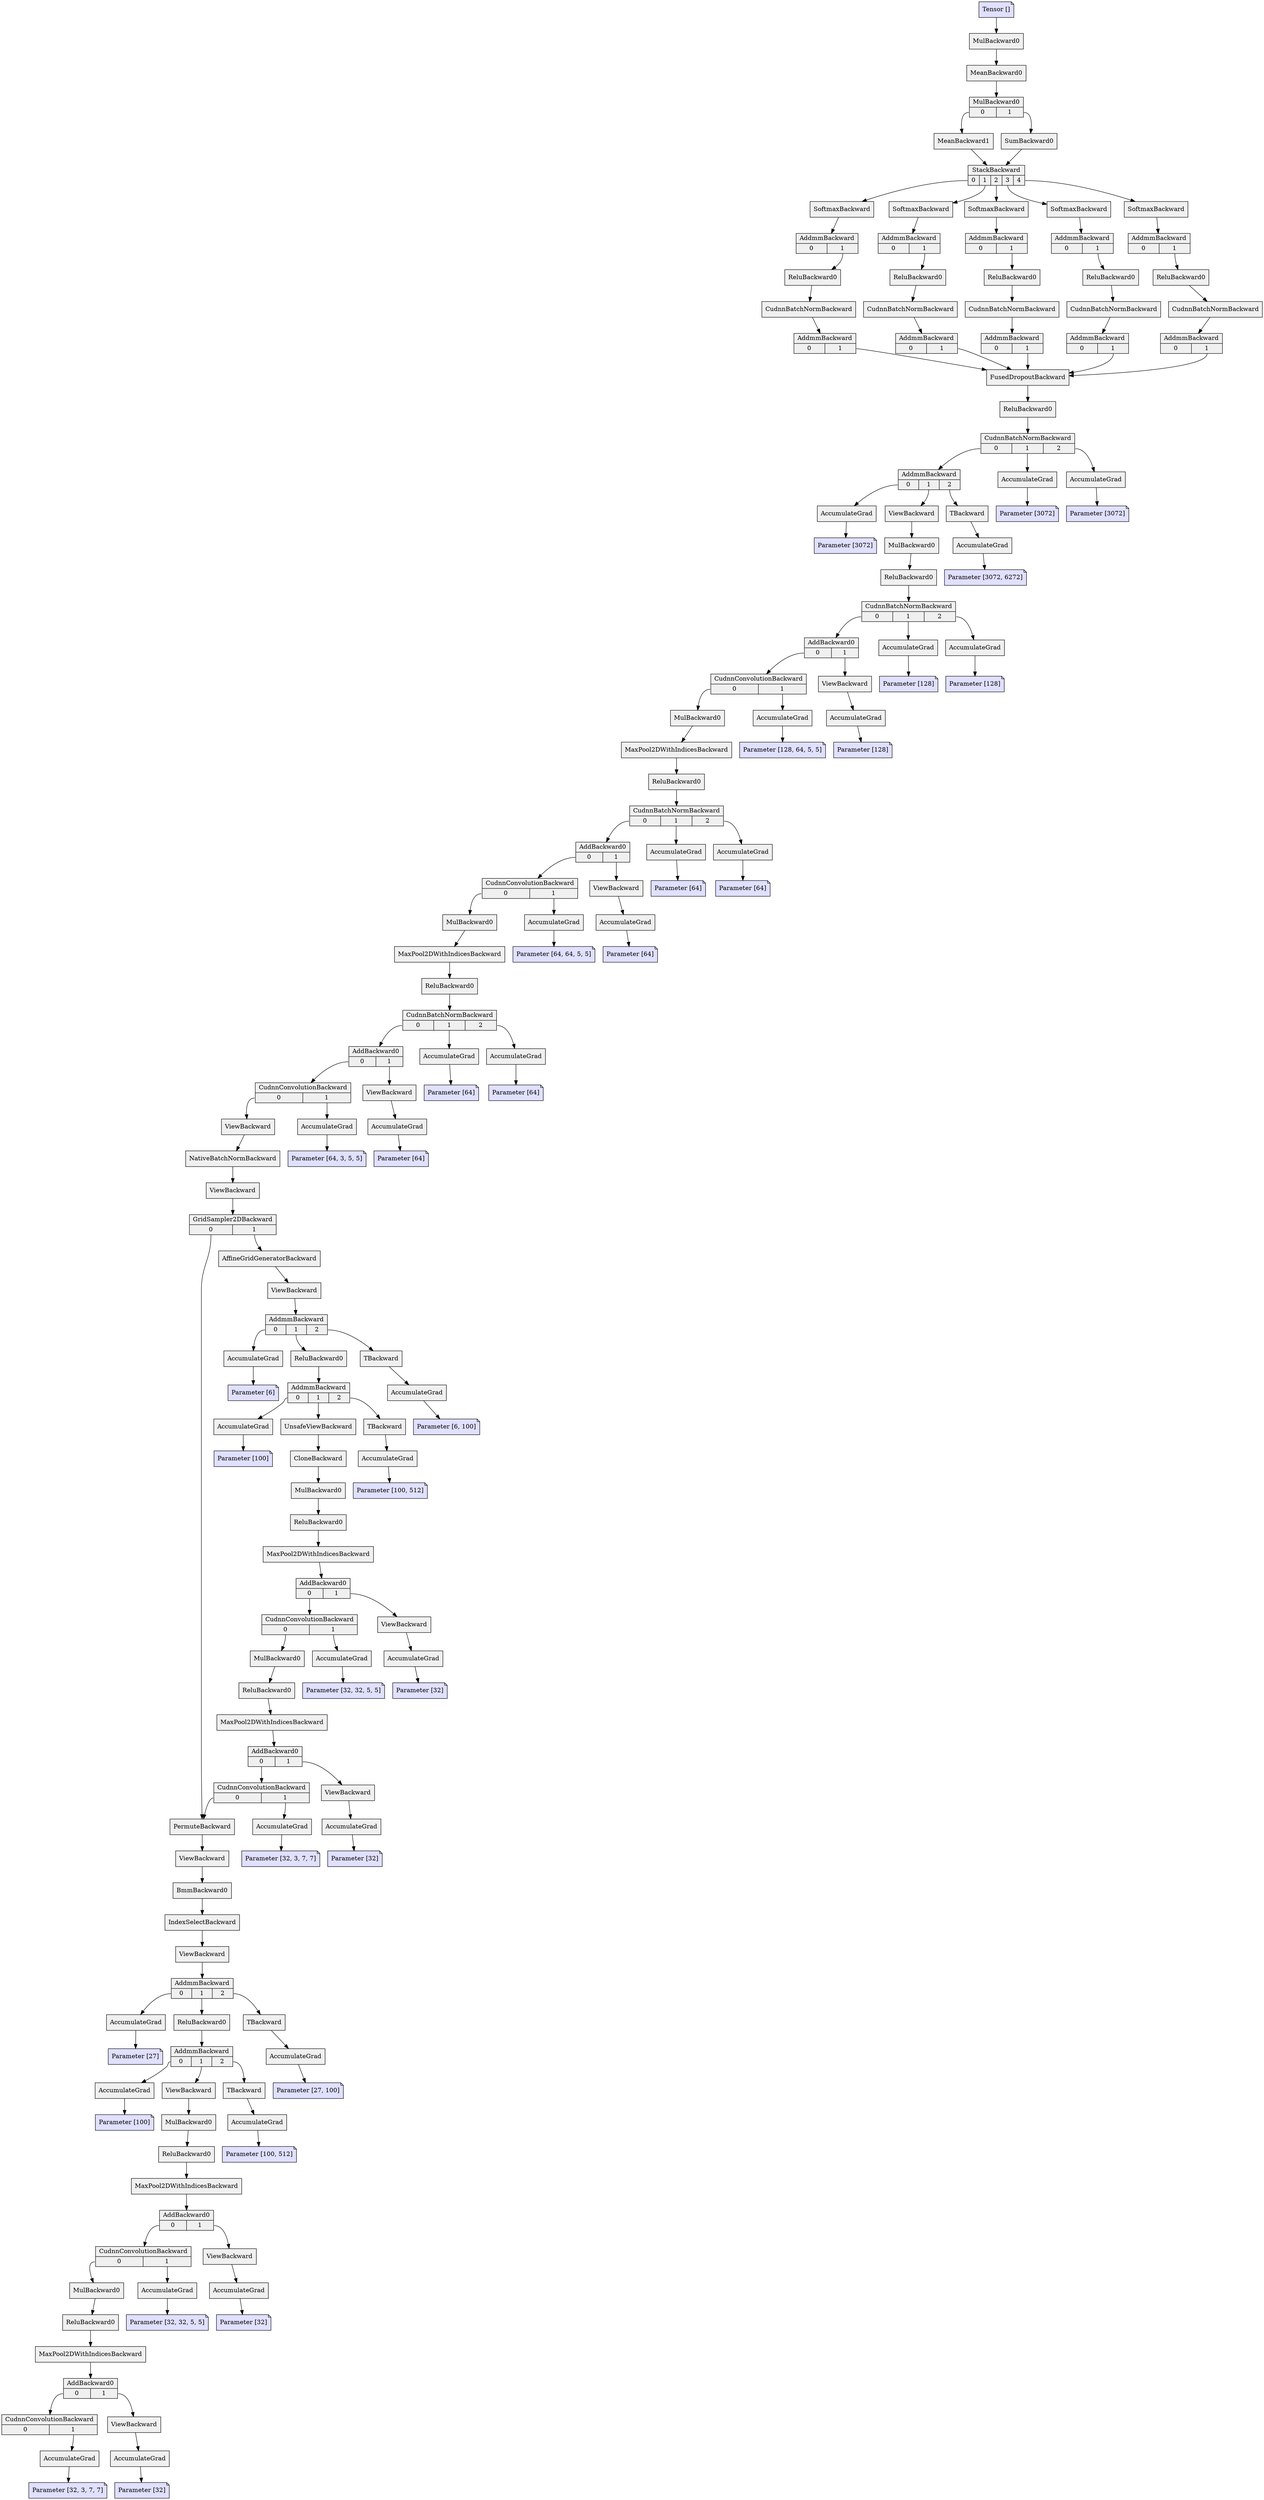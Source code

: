 digraph{
  1 [shape=note,style=filled, fillcolor="#e0e0ff",label="Tensor []"]
  2 [shape=record,style=filled, fillcolor="#f0f0f0",label="{ MulBackward0 }"]
  3 [shape=record,style=filled, fillcolor="#f0f0f0",label="{ MeanBackward0 }"]
  4 [shape=record,style=filled, fillcolor="#f0f0f0",label="{ MulBackward0 | { <output0> 0 | <output1> 1 }  }"]
  5 [shape=record,style=filled, fillcolor="#f0f0f0",label="{ MeanBackward1 }"]
  6 [shape=record,style=filled, fillcolor="#f0f0f0",label="{ StackBackward | { <output0> 0 | <output1> 1 | <output2> 2 | <output3> 3 | <output4> 4 }  }"]
  7 [shape=record,style=filled, fillcolor="#f0f0f0",label="{ SoftmaxBackward }"]
  8 [shape=record,style=filled, fillcolor="#f0f0f0",label="{ AddmmBackward | { <output0> 0 | <output1> 1 }  }"]
  9 [shape=record,style=filled, fillcolor="#f0f0f0",label="{ ReluBackward0 }"]
  10 [shape=record,style=filled, fillcolor="#f0f0f0",label="{ CudnnBatchNormBackward }"]
  11 [shape=record,style=filled, fillcolor="#f0f0f0",label="{ AddmmBackward | { <output0> 0 | <output1> 1 }  }"]
  12 [shape=record,style=filled, fillcolor="#f0f0f0",label="{ FusedDropoutBackward }"]
  13 [shape=record,style=filled, fillcolor="#f0f0f0",label="{ ReluBackward0 }"]
  14 [shape=record,style=filled, fillcolor="#f0f0f0",label="{ CudnnBatchNormBackward | { <output0> 0 | <output1> 1 | <output2> 2 }  }"]
  15 [shape=record,style=filled, fillcolor="#f0f0f0",label="{ AddmmBackward | { <output0> 0 | <output1> 1 | <output2> 2 }  }"]
  16 [shape=record,style=filled, fillcolor="#f0f0f0",label="{ AccumulateGrad }"]
  17 [shape=note,style=filled, fillcolor="#e0e0ff",label="Parameter [3072]"]
  18 [shape=record,style=filled, fillcolor="#f0f0f0",label="{ ViewBackward }"]
  19 [shape=record,style=filled, fillcolor="#f0f0f0",label="{ MulBackward0 }"]
  20 [shape=record,style=filled, fillcolor="#f0f0f0",label="{ ReluBackward0 }"]
  21 [shape=record,style=filled, fillcolor="#f0f0f0",label="{ CudnnBatchNormBackward | { <output0> 0 | <output1> 1 | <output2> 2 }  }"]
  22 [shape=record,style=filled, fillcolor="#f0f0f0",label="{ AddBackward0 | { <output0> 0 | <output1> 1 }  }"]
  23 [shape=record,style=filled, fillcolor="#f0f0f0",label="{ CudnnConvolutionBackward | { <output0> 0 | <output1> 1 }  }"]
  24 [shape=record,style=filled, fillcolor="#f0f0f0",label="{ MulBackward0 }"]
  25 [shape=record,style=filled, fillcolor="#f0f0f0",label="{ MaxPool2DWithIndicesBackward }"]
  26 [shape=record,style=filled, fillcolor="#f0f0f0",label="{ ReluBackward0 }"]
  27 [shape=record,style=filled, fillcolor="#f0f0f0",label="{ CudnnBatchNormBackward | { <output0> 0 | <output1> 1 | <output2> 2 }  }"]
  28 [shape=record,style=filled, fillcolor="#f0f0f0",label="{ AddBackward0 | { <output0> 0 | <output1> 1 }  }"]
  29 [shape=record,style=filled, fillcolor="#f0f0f0",label="{ CudnnConvolutionBackward | { <output0> 0 | <output1> 1 }  }"]
  30 [shape=record,style=filled, fillcolor="#f0f0f0",label="{ MulBackward0 }"]
  31 [shape=record,style=filled, fillcolor="#f0f0f0",label="{ MaxPool2DWithIndicesBackward }"]
  32 [shape=record,style=filled, fillcolor="#f0f0f0",label="{ ReluBackward0 }"]
  33 [shape=record,style=filled, fillcolor="#f0f0f0",label="{ CudnnBatchNormBackward | { <output0> 0 | <output1> 1 | <output2> 2 }  }"]
  34 [shape=record,style=filled, fillcolor="#f0f0f0",label="{ AddBackward0 | { <output0> 0 | <output1> 1 }  }"]
  35 [shape=record,style=filled, fillcolor="#f0f0f0",label="{ CudnnConvolutionBackward | { <output0> 0 | <output1> 1 }  }"]
  36 [shape=record,style=filled, fillcolor="#f0f0f0",label="{ ViewBackward }"]
  37 [shape=record,style=filled, fillcolor="#f0f0f0",label="{ NativeBatchNormBackward }"]
  38 [shape=record,style=filled, fillcolor="#f0f0f0",label="{ ViewBackward }"]
  39 [shape=record,style=filled, fillcolor="#f0f0f0",label="{ GridSampler2DBackward | { <output0> 0 | <output1> 1 }  }"]
  40 [shape=record,style=filled, fillcolor="#f0f0f0",label="{ PermuteBackward }"]
  41 [shape=record,style=filled, fillcolor="#f0f0f0",label="{ ViewBackward }"]
  42 [shape=record,style=filled, fillcolor="#f0f0f0",label="{ BmmBackward0 }"]
  43 [shape=record,style=filled, fillcolor="#f0f0f0",label="{ IndexSelectBackward }"]
  44 [shape=record,style=filled, fillcolor="#f0f0f0",label="{ ViewBackward }"]
  45 [shape=record,style=filled, fillcolor="#f0f0f0",label="{ AddmmBackward | { <output0> 0 | <output1> 1 | <output2> 2 }  }"]
  46 [shape=record,style=filled, fillcolor="#f0f0f0",label="{ AccumulateGrad }"]
  47 [shape=note,style=filled, fillcolor="#e0e0ff",label="Parameter [27]"]
  48 [shape=record,style=filled, fillcolor="#f0f0f0",label="{ ReluBackward0 }"]
  49 [shape=record,style=filled, fillcolor="#f0f0f0",label="{ AddmmBackward | { <output0> 0 | <output1> 1 | <output2> 2 }  }"]
  50 [shape=record,style=filled, fillcolor="#f0f0f0",label="{ AccumulateGrad }"]
  51 [shape=note,style=filled, fillcolor="#e0e0ff",label="Parameter [100]"]
  52 [shape=record,style=filled, fillcolor="#f0f0f0",label="{ ViewBackward }"]
  53 [shape=record,style=filled, fillcolor="#f0f0f0",label="{ MulBackward0 }"]
  54 [shape=record,style=filled, fillcolor="#f0f0f0",label="{ ReluBackward0 }"]
  55 [shape=record,style=filled, fillcolor="#f0f0f0",label="{ MaxPool2DWithIndicesBackward }"]
  56 [shape=record,style=filled, fillcolor="#f0f0f0",label="{ AddBackward0 | { <output0> 0 | <output1> 1 }  }"]
  57 [shape=record,style=filled, fillcolor="#f0f0f0",label="{ CudnnConvolutionBackward | { <output0> 0 | <output1> 1 }  }"]
  58 [shape=record,style=filled, fillcolor="#f0f0f0",label="{ MulBackward0 }"]
  59 [shape=record,style=filled, fillcolor="#f0f0f0",label="{ ReluBackward0 }"]
  60 [shape=record,style=filled, fillcolor="#f0f0f0",label="{ MaxPool2DWithIndicesBackward }"]
  61 [shape=record,style=filled, fillcolor="#f0f0f0",label="{ AddBackward0 | { <output0> 0 | <output1> 1 }  }"]
  62 [shape=record,style=filled, fillcolor="#f0f0f0",label="{ CudnnConvolutionBackward | { <output0> 0 | <output1> 1 }  }"]
  63 [shape=record,style=filled, fillcolor="#f0f0f0",label="{ AccumulateGrad }"]
  64 [shape=note,style=filled, fillcolor="#e0e0ff",label="Parameter [32, 3, 7, 7]"]
  65 [shape=record,style=filled, fillcolor="#f0f0f0",label="{ ViewBackward }"]
  66 [shape=record,style=filled, fillcolor="#f0f0f0",label="{ AccumulateGrad }"]
  67 [shape=note,style=filled, fillcolor="#e0e0ff",label="Parameter [32]"]
  68 [shape=record,style=filled, fillcolor="#f0f0f0",label="{ AccumulateGrad }"]
  69 [shape=note,style=filled, fillcolor="#e0e0ff",label="Parameter [32, 32, 5, 5]"]
  70 [shape=record,style=filled, fillcolor="#f0f0f0",label="{ ViewBackward }"]
  71 [shape=record,style=filled, fillcolor="#f0f0f0",label="{ AccumulateGrad }"]
  72 [shape=note,style=filled, fillcolor="#e0e0ff",label="Parameter [32]"]
  73 [shape=record,style=filled, fillcolor="#f0f0f0",label="{ TBackward }"]
  74 [shape=record,style=filled, fillcolor="#f0f0f0",label="{ AccumulateGrad }"]
  75 [shape=note,style=filled, fillcolor="#e0e0ff",label="Parameter [100, 512]"]
  76 [shape=record,style=filled, fillcolor="#f0f0f0",label="{ TBackward }"]
  77 [shape=record,style=filled, fillcolor="#f0f0f0",label="{ AccumulateGrad }"]
  78 [shape=note,style=filled, fillcolor="#e0e0ff",label="Parameter [27, 100]"]
  79 [shape=record,style=filled, fillcolor="#f0f0f0",label="{ AffineGridGeneratorBackward }"]
  80 [shape=record,style=filled, fillcolor="#f0f0f0",label="{ ViewBackward }"]
  81 [shape=record,style=filled, fillcolor="#f0f0f0",label="{ AddmmBackward | { <output0> 0 | <output1> 1 | <output2> 2 }  }"]
  82 [shape=record,style=filled, fillcolor="#f0f0f0",label="{ AccumulateGrad }"]
  83 [shape=note,style=filled, fillcolor="#e0e0ff",label="Parameter [6]"]
  84 [shape=record,style=filled, fillcolor="#f0f0f0",label="{ ReluBackward0 }"]
  85 [shape=record,style=filled, fillcolor="#f0f0f0",label="{ AddmmBackward | { <output0> 0 | <output1> 1 | <output2> 2 }  }"]
  86 [shape=record,style=filled, fillcolor="#f0f0f0",label="{ AccumulateGrad }"]
  87 [shape=note,style=filled, fillcolor="#e0e0ff",label="Parameter [100]"]
  88 [shape=record,style=filled, fillcolor="#f0f0f0",label="{ UnsafeViewBackward }"]
  89 [shape=record,style=filled, fillcolor="#f0f0f0",label="{ CloneBackward }"]
  90 [shape=record,style=filled, fillcolor="#f0f0f0",label="{ MulBackward0 }"]
  91 [shape=record,style=filled, fillcolor="#f0f0f0",label="{ ReluBackward0 }"]
  92 [shape=record,style=filled, fillcolor="#f0f0f0",label="{ MaxPool2DWithIndicesBackward }"]
  93 [shape=record,style=filled, fillcolor="#f0f0f0",label="{ AddBackward0 | { <output0> 0 | <output1> 1 }  }"]
  94 [shape=record,style=filled, fillcolor="#f0f0f0",label="{ CudnnConvolutionBackward | { <output0> 0 | <output1> 1 }  }"]
  95 [shape=record,style=filled, fillcolor="#f0f0f0",label="{ MulBackward0 }"]
  96 [shape=record,style=filled, fillcolor="#f0f0f0",label="{ ReluBackward0 }"]
  97 [shape=record,style=filled, fillcolor="#f0f0f0",label="{ MaxPool2DWithIndicesBackward }"]
  98 [shape=record,style=filled, fillcolor="#f0f0f0",label="{ AddBackward0 | { <output0> 0 | <output1> 1 }  }"]
  99 [shape=record,style=filled, fillcolor="#f0f0f0",label="{ CudnnConvolutionBackward | { <output0> 0 | <output1> 1 }  }"]
  100 [shape=record,style=filled, fillcolor="#f0f0f0",label="{ AccumulateGrad }"]
  101 [shape=note,style=filled, fillcolor="#e0e0ff",label="Parameter [32, 3, 7, 7]"]
  102 [shape=record,style=filled, fillcolor="#f0f0f0",label="{ ViewBackward }"]
  103 [shape=record,style=filled, fillcolor="#f0f0f0",label="{ AccumulateGrad }"]
  104 [shape=note,style=filled, fillcolor="#e0e0ff",label="Parameter [32]"]
  105 [shape=record,style=filled, fillcolor="#f0f0f0",label="{ AccumulateGrad }"]
  106 [shape=note,style=filled, fillcolor="#e0e0ff",label="Parameter [32, 32, 5, 5]"]
  107 [shape=record,style=filled, fillcolor="#f0f0f0",label="{ ViewBackward }"]
  108 [shape=record,style=filled, fillcolor="#f0f0f0",label="{ AccumulateGrad }"]
  109 [shape=note,style=filled, fillcolor="#e0e0ff",label="Parameter [32]"]
  110 [shape=record,style=filled, fillcolor="#f0f0f0",label="{ TBackward }"]
  111 [shape=record,style=filled, fillcolor="#f0f0f0",label="{ AccumulateGrad }"]
  112 [shape=note,style=filled, fillcolor="#e0e0ff",label="Parameter [100, 512]"]
  113 [shape=record,style=filled, fillcolor="#f0f0f0",label="{ TBackward }"]
  114 [shape=record,style=filled, fillcolor="#f0f0f0",label="{ AccumulateGrad }"]
  115 [shape=note,style=filled, fillcolor="#e0e0ff",label="Parameter [6, 100]"]
  116 [shape=record,style=filled, fillcolor="#f0f0f0",label="{ AccumulateGrad }"]
  117 [shape=note,style=filled, fillcolor="#e0e0ff",label="Parameter [64, 3, 5, 5]"]
  118 [shape=record,style=filled, fillcolor="#f0f0f0",label="{ ViewBackward }"]
  119 [shape=record,style=filled, fillcolor="#f0f0f0",label="{ AccumulateGrad }"]
  120 [shape=note,style=filled, fillcolor="#e0e0ff",label="Parameter [64]"]
  121 [shape=record,style=filled, fillcolor="#f0f0f0",label="{ AccumulateGrad }"]
  122 [shape=note,style=filled, fillcolor="#e0e0ff",label="Parameter [64]"]
  123 [shape=record,style=filled, fillcolor="#f0f0f0",label="{ AccumulateGrad }"]
  124 [shape=note,style=filled, fillcolor="#e0e0ff",label="Parameter [64]"]
  125 [shape=record,style=filled, fillcolor="#f0f0f0",label="{ AccumulateGrad }"]
  126 [shape=note,style=filled, fillcolor="#e0e0ff",label="Parameter [64, 64, 5, 5]"]
  127 [shape=record,style=filled, fillcolor="#f0f0f0",label="{ ViewBackward }"]
  128 [shape=record,style=filled, fillcolor="#f0f0f0",label="{ AccumulateGrad }"]
  129 [shape=note,style=filled, fillcolor="#e0e0ff",label="Parameter [64]"]
  130 [shape=record,style=filled, fillcolor="#f0f0f0",label="{ AccumulateGrad }"]
  131 [shape=note,style=filled, fillcolor="#e0e0ff",label="Parameter [64]"]
  132 [shape=record,style=filled, fillcolor="#f0f0f0",label="{ AccumulateGrad }"]
  133 [shape=note,style=filled, fillcolor="#e0e0ff",label="Parameter [64]"]
  134 [shape=record,style=filled, fillcolor="#f0f0f0",label="{ AccumulateGrad }"]
  135 [shape=note,style=filled, fillcolor="#e0e0ff",label="Parameter [128, 64, 5, 5]"]
  136 [shape=record,style=filled, fillcolor="#f0f0f0",label="{ ViewBackward }"]
  137 [shape=record,style=filled, fillcolor="#f0f0f0",label="{ AccumulateGrad }"]
  138 [shape=note,style=filled, fillcolor="#e0e0ff",label="Parameter [128]"]
  139 [shape=record,style=filled, fillcolor="#f0f0f0",label="{ AccumulateGrad }"]
  140 [shape=note,style=filled, fillcolor="#e0e0ff",label="Parameter [128]"]
  141 [shape=record,style=filled, fillcolor="#f0f0f0",label="{ AccumulateGrad }"]
  142 [shape=note,style=filled, fillcolor="#e0e0ff",label="Parameter [128]"]
  143 [shape=record,style=filled, fillcolor="#f0f0f0",label="{ TBackward }"]
  144 [shape=record,style=filled, fillcolor="#f0f0f0",label="{ AccumulateGrad }"]
  145 [shape=note,style=filled, fillcolor="#e0e0ff",label="Parameter [3072, 6272]"]
  146 [shape=record,style=filled, fillcolor="#f0f0f0",label="{ AccumulateGrad }"]
  147 [shape=note,style=filled, fillcolor="#e0e0ff",label="Parameter [3072]"]
  148 [shape=record,style=filled, fillcolor="#f0f0f0",label="{ AccumulateGrad }"]
  149 [shape=note,style=filled, fillcolor="#e0e0ff",label="Parameter [3072]"]
  150 [shape=record,style=filled, fillcolor="#f0f0f0",label="{ SoftmaxBackward }"]
  151 [shape=record,style=filled, fillcolor="#f0f0f0",label="{ AddmmBackward | { <output0> 0 | <output1> 1 }  }"]
  152 [shape=record,style=filled, fillcolor="#f0f0f0",label="{ ReluBackward0 }"]
  153 [shape=record,style=filled, fillcolor="#f0f0f0",label="{ CudnnBatchNormBackward }"]
  154 [shape=record,style=filled, fillcolor="#f0f0f0",label="{ AddmmBackward | { <output0> 0 | <output1> 1 }  }"]
  155 [shape=record,style=filled, fillcolor="#f0f0f0",label="{ SoftmaxBackward }"]
  156 [shape=record,style=filled, fillcolor="#f0f0f0",label="{ AddmmBackward | { <output0> 0 | <output1> 1 }  }"]
  157 [shape=record,style=filled, fillcolor="#f0f0f0",label="{ ReluBackward0 }"]
  158 [shape=record,style=filled, fillcolor="#f0f0f0",label="{ CudnnBatchNormBackward }"]
  159 [shape=record,style=filled, fillcolor="#f0f0f0",label="{ AddmmBackward | { <output0> 0 | <output1> 1 }  }"]
  160 [shape=record,style=filled, fillcolor="#f0f0f0",label="{ SoftmaxBackward }"]
  161 [shape=record,style=filled, fillcolor="#f0f0f0",label="{ AddmmBackward | { <output0> 0 | <output1> 1 }  }"]
  162 [shape=record,style=filled, fillcolor="#f0f0f0",label="{ ReluBackward0 }"]
  163 [shape=record,style=filled, fillcolor="#f0f0f0",label="{ CudnnBatchNormBackward }"]
  164 [shape=record,style=filled, fillcolor="#f0f0f0",label="{ AddmmBackward | { <output0> 0 | <output1> 1 }  }"]
  165 [shape=record,style=filled, fillcolor="#f0f0f0",label="{ SoftmaxBackward }"]
  166 [shape=record,style=filled, fillcolor="#f0f0f0",label="{ AddmmBackward | { <output0> 0 | <output1> 1 }  }"]
  167 [shape=record,style=filled, fillcolor="#f0f0f0",label="{ ReluBackward0 }"]
  168 [shape=record,style=filled, fillcolor="#f0f0f0",label="{ CudnnBatchNormBackward }"]
  169 [shape=record,style=filled, fillcolor="#f0f0f0",label="{ AddmmBackward | { <output0> 0 | <output1> 1 }  }"]
  170 [shape=record,style=filled, fillcolor="#f0f0f0",label="{ SumBackward0 }"]
  16 -> 17
  15:output0 -> 16
  46 -> 47
  45:output0 -> 46
  50 -> 51
  49:output0 -> 50
  63 -> 64
  62:output1 -> 63
  61:output0 -> 62
  66 -> 67
  65 -> 66
  61:output1 -> 65
  60 -> 61
  59 -> 60
  58 -> 59
  57:output0 -> 58
  68 -> 69
  57:output1 -> 68
  56:output0 -> 57
  71 -> 72
  70 -> 71
  56:output1 -> 70
  55 -> 56
  54 -> 55
  53 -> 54
  52 -> 53
  49:output1 -> 52
  74 -> 75
  73 -> 74
  49:output2 -> 73
  48 -> 49
  45:output1 -> 48
  77 -> 78
  76 -> 77
  45:output2 -> 76
  44 -> 45
  43 -> 44
  42 -> 43
  41 -> 42
  40 -> 41
  39:output0 -> 40
  82 -> 83
  81:output0 -> 82
  86 -> 87
  85:output0 -> 86
  99:output0 -> 40
  100 -> 101
  99:output1 -> 100
  98:output0 -> 99
  103 -> 104
  102 -> 103
  98:output1 -> 102
  97 -> 98
  96 -> 97
  95 -> 96
  94:output0 -> 95
  105 -> 106
  94:output1 -> 105
  93:output0 -> 94
  108 -> 109
  107 -> 108
  93:output1 -> 107
  92 -> 93
  91 -> 92
  90 -> 91
  89 -> 90
  88 -> 89
  85:output1 -> 88
  111 -> 112
  110 -> 111
  85:output2 -> 110
  84 -> 85
  81:output1 -> 84
  114 -> 115
  113 -> 114
  81:output2 -> 113
  80 -> 81
  79 -> 80
  39:output1 -> 79
  38 -> 39
  37 -> 38
  36 -> 37
  35:output0 -> 36
  116 -> 117
  35:output1 -> 116
  34:output0 -> 35
  119 -> 120
  118 -> 119
  34:output1 -> 118
  33:output0 -> 34
  121 -> 122
  33:output1 -> 121
  123 -> 124
  33:output2 -> 123
  32 -> 33
  31 -> 32
  30 -> 31
  29:output0 -> 30
  125 -> 126
  29:output1 -> 125
  28:output0 -> 29
  128 -> 129
  127 -> 128
  28:output1 -> 127
  27:output0 -> 28
  130 -> 131
  27:output1 -> 130
  132 -> 133
  27:output2 -> 132
  26 -> 27
  25 -> 26
  24 -> 25
  23:output0 -> 24
  134 -> 135
  23:output1 -> 134
  22:output0 -> 23
  137 -> 138
  136 -> 137
  22:output1 -> 136
  21:output0 -> 22
  139 -> 140
  21:output1 -> 139
  141 -> 142
  21:output2 -> 141
  20 -> 21
  19 -> 20
  18 -> 19
  15:output1 -> 18
  144 -> 145
  143 -> 144
  15:output2 -> 143
  14:output0 -> 15
  146 -> 147
  14:output1 -> 146
  148 -> 149
  14:output2 -> 148
  13 -> 14
  12 -> 13
  11:output1 -> 12
  10 -> 11
  9 -> 10
  8:output1 -> 9
  7 -> 8
  6:output0 -> 7
  154:output1 -> 12
  153 -> 154
  152 -> 153
  151:output1 -> 152
  150 -> 151
  6:output1 -> 150
  159:output1 -> 12
  158 -> 159
  157 -> 158
  156:output1 -> 157
  155 -> 156
  6:output2 -> 155
  164:output1 -> 12
  163 -> 164
  162 -> 163
  161:output1 -> 162
  160 -> 161
  6:output3 -> 160
  169:output1 -> 12
  168 -> 169
  167 -> 168
  166:output1 -> 167
  165 -> 166
  6:output4 -> 165
  5 -> 6
  4:output0 -> 5
  170 -> 6
  4:output1 -> 170
  3 -> 4
  2 -> 3
  1 -> 2
}
